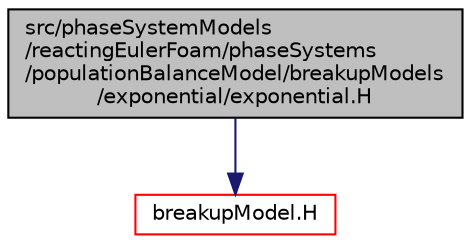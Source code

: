 digraph "src/phaseSystemModels/reactingEulerFoam/phaseSystems/populationBalanceModel/breakupModels/exponential/exponential.H"
{
  bgcolor="transparent";
  edge [fontname="Helvetica",fontsize="10",labelfontname="Helvetica",labelfontsize="10"];
  node [fontname="Helvetica",fontsize="10",shape=record];
  Node1 [label="src/phaseSystemModels\l/reactingEulerFoam/phaseSystems\l/populationBalanceModel/breakupModels\l/exponential/exponential.H",height=0.2,width=0.4,color="black", fillcolor="grey75", style="filled" fontcolor="black"];
  Node1 -> Node2 [color="midnightblue",fontsize="10",style="solid",fontname="Helvetica"];
  Node2 [label="breakupModel.H",height=0.2,width=0.4,color="red",URL="$breakupModel_8H.html"];
}
